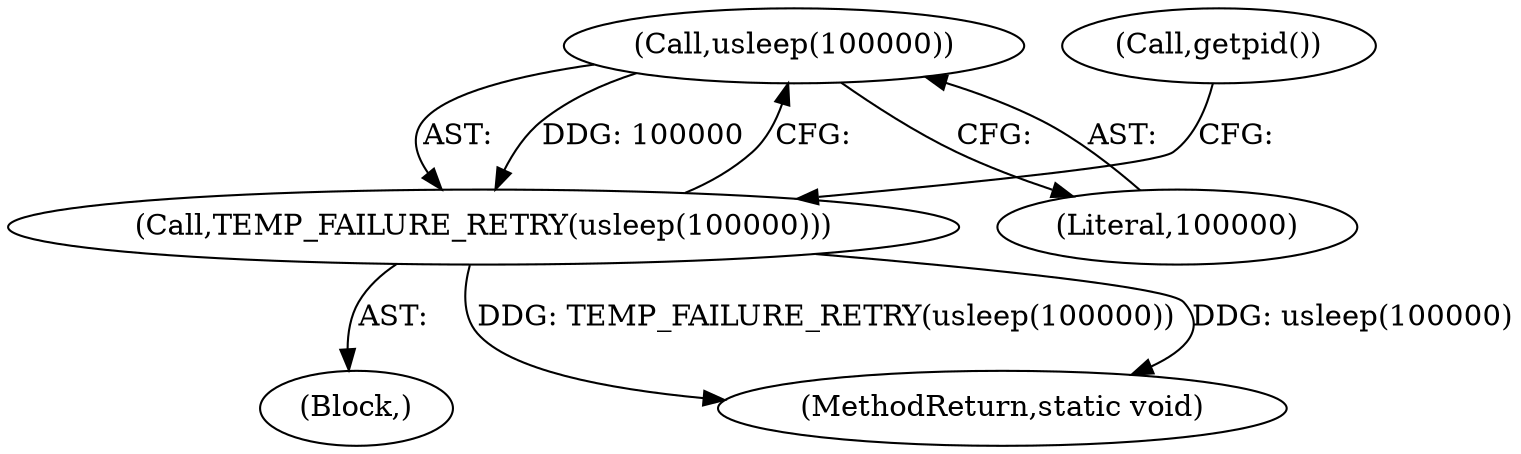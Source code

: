 digraph "0_Android_472271b153c5dc53c28beac55480a8d8434b2d5c_13@API" {
"1000447" [label="(Call,usleep(100000))"];
"1000446" [label="(Call,TEMP_FAILURE_RETRY(usleep(100000)))"];
"1000132" [label="(Block,)"];
"1000448" [label="(Literal,100000)"];
"1000450" [label="(Call,getpid())"];
"1001051" [label="(MethodReturn,static void)"];
"1000447" [label="(Call,usleep(100000))"];
"1000446" [label="(Call,TEMP_FAILURE_RETRY(usleep(100000)))"];
"1000447" -> "1000446"  [label="AST: "];
"1000447" -> "1000448"  [label="CFG: "];
"1000448" -> "1000447"  [label="AST: "];
"1000446" -> "1000447"  [label="CFG: "];
"1000447" -> "1000446"  [label="DDG: 100000"];
"1000446" -> "1000132"  [label="AST: "];
"1000450" -> "1000446"  [label="CFG: "];
"1000446" -> "1001051"  [label="DDG: usleep(100000)"];
"1000446" -> "1001051"  [label="DDG: TEMP_FAILURE_RETRY(usleep(100000))"];
}
